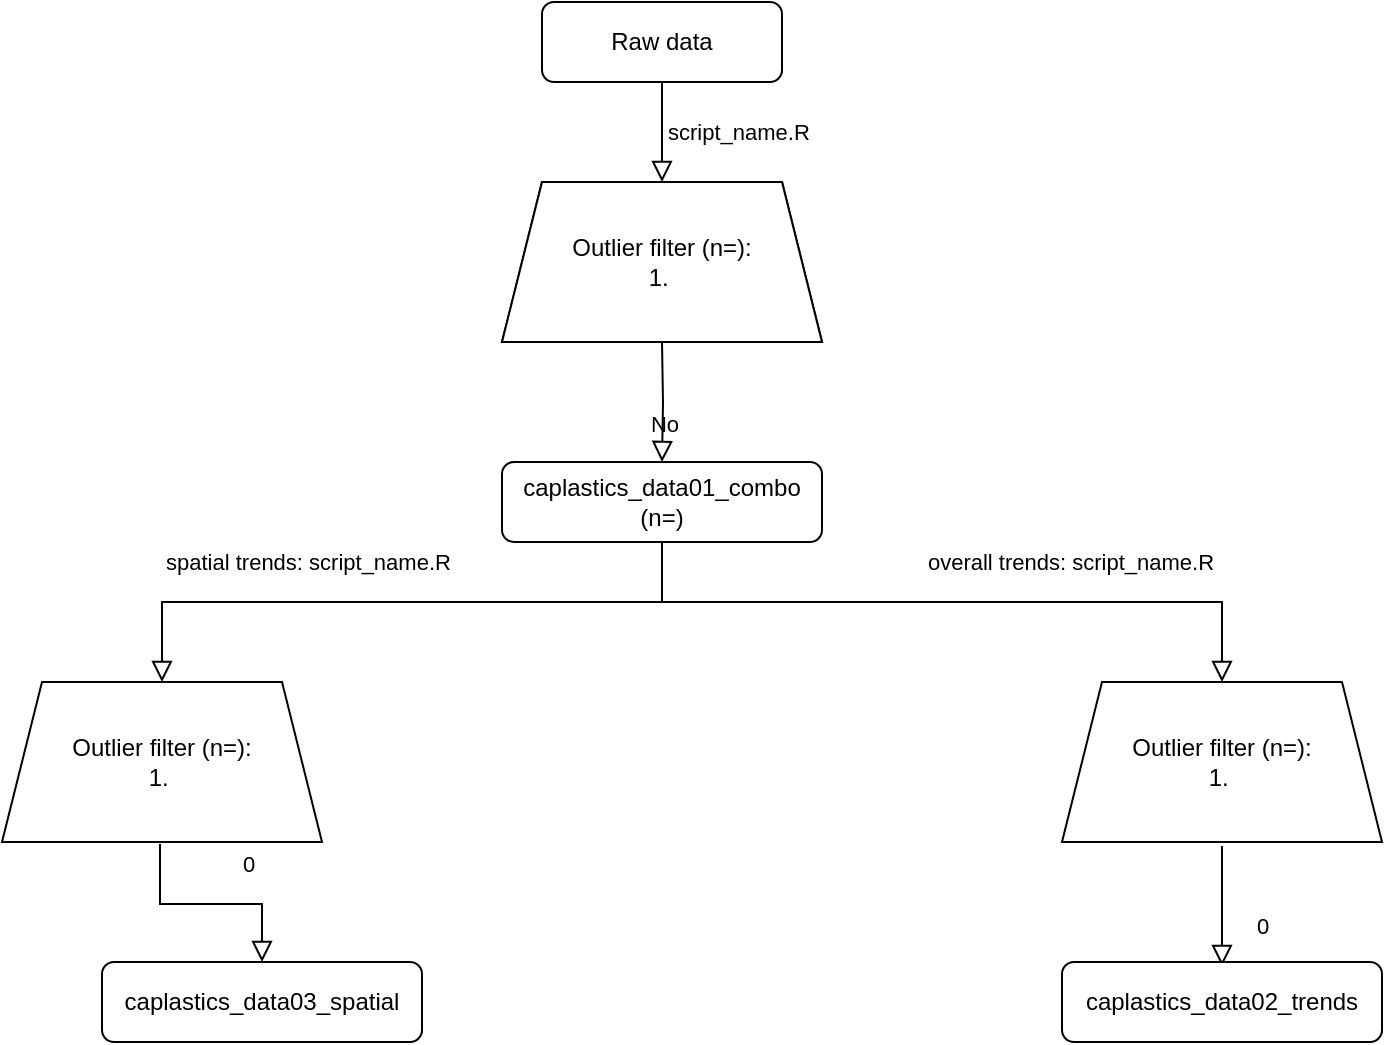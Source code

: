 <mxfile version="21.3.8" type="github">
  <diagram id="KmVtqLzW4ApFImbiAwLT" name="Page-1">
    <mxGraphModel dx="989" dy="660" grid="1" gridSize="10" guides="1" tooltips="1" connect="1" arrows="1" fold="1" page="1" pageScale="1" pageWidth="827" pageHeight="1169" math="0" shadow="0">
      <root>
        <mxCell id="WIyWlLk6GJQsqaUBKTNV-0" />
        <mxCell id="WIyWlLk6GJQsqaUBKTNV-1" parent="WIyWlLk6GJQsqaUBKTNV-0" />
        <mxCell id="WIyWlLk6GJQsqaUBKTNV-2" value="script_name.R" style="rounded=0;html=1;jettySize=auto;orthogonalLoop=1;fontSize=11;endArrow=block;endFill=0;endSize=8;strokeWidth=1;shadow=0;labelBackgroundColor=none;edgeStyle=orthogonalEdgeStyle;align=left;" parent="WIyWlLk6GJQsqaUBKTNV-1" source="WIyWlLk6GJQsqaUBKTNV-3" edge="1">
          <mxGeometry relative="1" as="geometry">
            <mxPoint x="400" y="190" as="targetPoint" />
          </mxGeometry>
        </mxCell>
        <mxCell id="WIyWlLk6GJQsqaUBKTNV-3" value="Raw data" style="rounded=1;whiteSpace=wrap;html=1;fontSize=12;glass=0;strokeWidth=1;shadow=0;" parent="WIyWlLk6GJQsqaUBKTNV-1" vertex="1">
          <mxGeometry x="340" y="100" width="120" height="40" as="geometry" />
        </mxCell>
        <mxCell id="WIyWlLk6GJQsqaUBKTNV-5" value="No" style="edgeStyle=orthogonalEdgeStyle;rounded=0;html=1;jettySize=auto;orthogonalLoop=1;fontSize=11;endArrow=block;endFill=0;endSize=8;strokeWidth=1;shadow=0;labelBackgroundColor=none;" parent="WIyWlLk6GJQsqaUBKTNV-1" target="WIyWlLk6GJQsqaUBKTNV-7" edge="1">
          <mxGeometry y="10" relative="1" as="geometry">
            <mxPoint as="offset" />
            <mxPoint x="400" y="270" as="sourcePoint" />
          </mxGeometry>
        </mxCell>
        <mxCell id="WIyWlLk6GJQsqaUBKTNV-7" value="caplastics_data01_combo (n=)" style="rounded=1;whiteSpace=wrap;html=1;fontSize=12;glass=0;strokeWidth=1;shadow=0;" parent="WIyWlLk6GJQsqaUBKTNV-1" vertex="1">
          <mxGeometry x="320" y="330" width="160" height="40" as="geometry" />
        </mxCell>
        <mxCell id="0ckBEmZJfg3MdC0GSqfd-1" value="Outlier pass:&lt;br&gt;1.&amp;nbsp;" style="shape=trapezoid;perimeter=trapezoidPerimeter;whiteSpace=wrap;html=1;fixedSize=1;" vertex="1" parent="WIyWlLk6GJQsqaUBKTNV-1">
          <mxGeometry x="320" y="190" width="160" height="80" as="geometry" />
        </mxCell>
        <mxCell id="0ckBEmZJfg3MdC0GSqfd-2" value="overall trends: script_name.R" style="rounded=0;html=1;jettySize=auto;orthogonalLoop=1;fontSize=11;endArrow=block;endFill=0;endSize=8;strokeWidth=1;shadow=0;labelBackgroundColor=none;edgeStyle=orthogonalEdgeStyle;entryX=0.5;entryY=0;entryDx=0;entryDy=0;" edge="1" parent="WIyWlLk6GJQsqaUBKTNV-1" target="0ckBEmZJfg3MdC0GSqfd-5">
          <mxGeometry x="0.333" y="20" relative="1" as="geometry">
            <mxPoint as="offset" />
            <mxPoint x="400" y="371" as="sourcePoint" />
            <mxPoint x="610" y="440" as="targetPoint" />
            <Array as="points">
              <mxPoint x="400" y="400" />
              <mxPoint x="680" y="400" />
            </Array>
          </mxGeometry>
        </mxCell>
        <mxCell id="0ckBEmZJfg3MdC0GSqfd-4" value="Outlier filter (n=):&lt;br&gt;1.&amp;nbsp;" style="shape=trapezoid;perimeter=trapezoidPerimeter;whiteSpace=wrap;html=1;fixedSize=1;" vertex="1" parent="WIyWlLk6GJQsqaUBKTNV-1">
          <mxGeometry x="320" y="190" width="160" height="80" as="geometry" />
        </mxCell>
        <mxCell id="0ckBEmZJfg3MdC0GSqfd-5" value="Outlier filter (n=):&lt;br&gt;1.&amp;nbsp;" style="shape=trapezoid;perimeter=trapezoidPerimeter;whiteSpace=wrap;html=1;fixedSize=1;" vertex="1" parent="WIyWlLk6GJQsqaUBKTNV-1">
          <mxGeometry x="600" y="440" width="160" height="80" as="geometry" />
        </mxCell>
        <mxCell id="0ckBEmZJfg3MdC0GSqfd-6" value="0" style="rounded=0;html=1;jettySize=auto;orthogonalLoop=1;fontSize=11;endArrow=block;endFill=0;endSize=8;strokeWidth=1;shadow=0;labelBackgroundColor=none;edgeStyle=orthogonalEdgeStyle;" edge="1" parent="WIyWlLk6GJQsqaUBKTNV-1">
          <mxGeometry x="0.333" y="20" relative="1" as="geometry">
            <mxPoint as="offset" />
            <mxPoint x="680" y="522" as="sourcePoint" />
            <mxPoint x="680" y="582" as="targetPoint" />
          </mxGeometry>
        </mxCell>
        <mxCell id="0ckBEmZJfg3MdC0GSqfd-7" value="caplastics_data02_trends" style="rounded=1;whiteSpace=wrap;html=1;fontSize=12;glass=0;strokeWidth=1;shadow=0;" vertex="1" parent="WIyWlLk6GJQsqaUBKTNV-1">
          <mxGeometry x="600" y="580" width="160" height="40" as="geometry" />
        </mxCell>
        <mxCell id="0ckBEmZJfg3MdC0GSqfd-8" value="spatial trends: script_name.R" style="rounded=0;html=1;jettySize=auto;orthogonalLoop=1;fontSize=11;endArrow=block;endFill=0;endSize=8;strokeWidth=1;shadow=0;labelBackgroundColor=none;edgeStyle=orthogonalEdgeStyle;exitX=0.5;exitY=1;exitDx=0;exitDy=0;align=left;entryX=0.5;entryY=0;entryDx=0;entryDy=0;" edge="1" parent="WIyWlLk6GJQsqaUBKTNV-1" source="WIyWlLk6GJQsqaUBKTNV-7" target="0ckBEmZJfg3MdC0GSqfd-9">
          <mxGeometry x="0.75" y="-20" relative="1" as="geometry">
            <mxPoint x="20" y="-20" as="offset" />
            <mxPoint x="410" y="381" as="sourcePoint" />
            <mxPoint x="160" y="440" as="targetPoint" />
            <Array as="points">
              <mxPoint x="400" y="400" />
              <mxPoint x="150" y="400" />
            </Array>
          </mxGeometry>
        </mxCell>
        <mxCell id="0ckBEmZJfg3MdC0GSqfd-9" value="Outlier filter (n=):&lt;br&gt;1.&amp;nbsp;" style="shape=trapezoid;perimeter=trapezoidPerimeter;whiteSpace=wrap;html=1;fixedSize=1;" vertex="1" parent="WIyWlLk6GJQsqaUBKTNV-1">
          <mxGeometry x="70" y="440" width="160" height="80" as="geometry" />
        </mxCell>
        <mxCell id="0ckBEmZJfg3MdC0GSqfd-10" value="0" style="rounded=0;html=1;jettySize=auto;orthogonalLoop=1;fontSize=11;endArrow=block;endFill=0;endSize=8;strokeWidth=1;shadow=0;labelBackgroundColor=none;edgeStyle=orthogonalEdgeStyle;" edge="1" parent="WIyWlLk6GJQsqaUBKTNV-1">
          <mxGeometry x="0.333" y="20" relative="1" as="geometry">
            <mxPoint as="offset" />
            <mxPoint x="149" y="521" as="sourcePoint" />
            <mxPoint x="200" y="580" as="targetPoint" />
            <Array as="points">
              <mxPoint x="149" y="551" />
              <mxPoint x="200" y="551" />
            </Array>
          </mxGeometry>
        </mxCell>
        <mxCell id="0ckBEmZJfg3MdC0GSqfd-11" value="caplastics_data03_spatial" style="rounded=1;whiteSpace=wrap;html=1;fontSize=12;glass=0;strokeWidth=1;shadow=0;" vertex="1" parent="WIyWlLk6GJQsqaUBKTNV-1">
          <mxGeometry x="120" y="580" width="160" height="40" as="geometry" />
        </mxCell>
      </root>
    </mxGraphModel>
  </diagram>
</mxfile>
